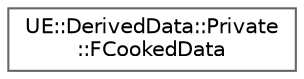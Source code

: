 digraph "Graphical Class Hierarchy"
{
 // INTERACTIVE_SVG=YES
 // LATEX_PDF_SIZE
  bgcolor="transparent";
  edge [fontname=Helvetica,fontsize=10,labelfontname=Helvetica,labelfontsize=10];
  node [fontname=Helvetica,fontsize=10,shape=box,height=0.2,width=0.4];
  rankdir="LR";
  Node0 [id="Node000000",label="UE::DerivedData::Private\l::FCookedData",height=0.2,width=0.4,color="grey40", fillcolor="white", style="filled",URL="$d9/d24/classUE_1_1DerivedData_1_1Private_1_1FCookedData.html",tooltip=" "];
}
